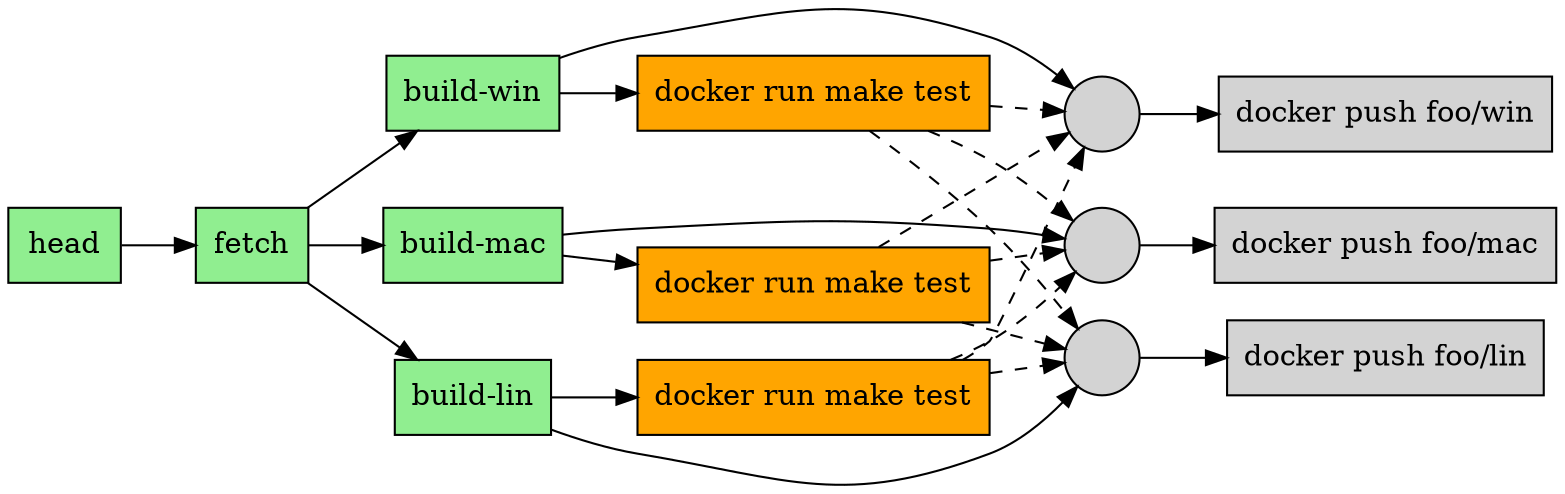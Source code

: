 digraph pipeline {
  node [shape="box"]
  rankdir=LR
  n9 [label="head",fillcolor="#90ee90",style="filled"]
  n8 [label="fetch",fillcolor="#90ee90",style="filled"]
  n9 -> n8
  n7 [label="build-win",fillcolor="#90ee90",style="filled"]
  n8 -> n7
  n6 [label="docker run make test",fillcolor="#ffa500",style="filled"]
  n7 -> n6
  n11 [label="build-mac",fillcolor="#90ee90",style="filled"]
  n8 -> n11
  n10 [label="docker run make test",fillcolor="#ffa500",style="filled"]
  n11 -> n10
  n13 [label="build-lin",fillcolor="#90ee90",style="filled"]
  n8 -> n13
  n12 [label="docker run make test",fillcolor="#ffa500",style="filled"]
  n13 -> n12
  n3 [label="",fillcolor="#d3d3d3",style="filled",shape="circle"]
  n12 -> n3 [style="dashed"]
  n10 -> n3 [style="dashed"]
  n6 -> n3 [style="dashed"]
  n7 -> n3
  n2 [label="docker push foo/win",fillcolor="#d3d3d3",style="filled"]
  n3 -> n2
  n15 [label="",fillcolor="#d3d3d3",style="filled",shape="circle"]
  n12 -> n15 [style="dashed"]
  n10 -> n15 [style="dashed"]
  n6 -> n15 [style="dashed"]
  n11 -> n15
  n14 [label="docker push foo/mac",fillcolor="#d3d3d3",style="filled"]
  n15 -> n14
  n17 [label="",fillcolor="#d3d3d3",style="filled",shape="circle"]
  n12 -> n17 [style="dashed"]
  n10 -> n17 [style="dashed"]
  n6 -> n17 [style="dashed"]
  n13 -> n17
  n16 [label="docker push foo/lin",fillcolor="#d3d3d3",style="filled"]
  n17 -> n16
  }
